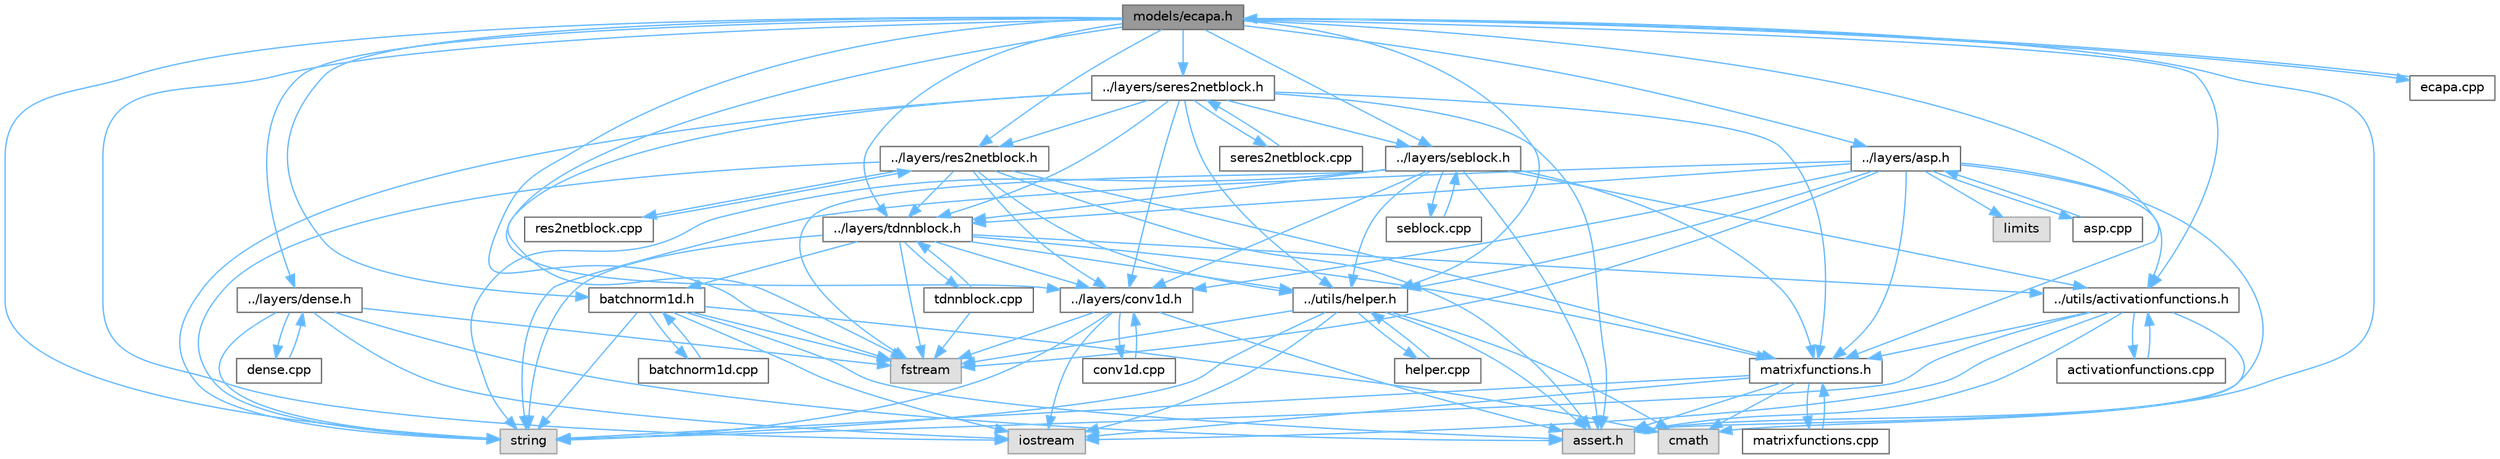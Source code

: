 digraph "models/ecapa.h"
{
 // LATEX_PDF_SIZE
  bgcolor="transparent";
  edge [fontname=Helvetica,fontsize=10,labelfontname=Helvetica,labelfontsize=10];
  node [fontname=Helvetica,fontsize=10,shape=box,height=0.2,width=0.4];
  Node1 [id="Node000001",label="models/ecapa.h",height=0.2,width=0.4,color="gray40", fillcolor="grey60", style="filled", fontcolor="black",tooltip=" "];
  Node1 -> Node2 [id="edge1_Node000001_Node000002",color="steelblue1",style="solid",tooltip=" "];
  Node2 [id="Node000002",label="iostream",height=0.2,width=0.4,color="grey60", fillcolor="#E0E0E0", style="filled",tooltip=" "];
  Node1 -> Node3 [id="edge2_Node000001_Node000003",color="steelblue1",style="solid",tooltip=" "];
  Node3 [id="Node000003",label="string",height=0.2,width=0.4,color="grey60", fillcolor="#E0E0E0", style="filled",tooltip=" "];
  Node1 -> Node4 [id="edge3_Node000001_Node000004",color="steelblue1",style="solid",tooltip=" "];
  Node4 [id="Node000004",label="assert.h",height=0.2,width=0.4,color="grey60", fillcolor="#E0E0E0", style="filled",tooltip=" "];
  Node1 -> Node5 [id="edge4_Node000001_Node000005",color="steelblue1",style="solid",tooltip=" "];
  Node5 [id="Node000005",label="fstream",height=0.2,width=0.4,color="grey60", fillcolor="#E0E0E0", style="filled",tooltip=" "];
  Node1 -> Node6 [id="edge5_Node000001_Node000006",color="steelblue1",style="solid",tooltip=" "];
  Node6 [id="Node000006",label="../layers/conv1d.h",height=0.2,width=0.4,color="grey40", fillcolor="white", style="filled",URL="$conv1d_8h.html",tooltip=" "];
  Node6 -> Node5 [id="edge6_Node000006_Node000005",color="steelblue1",style="solid",tooltip=" "];
  Node6 -> Node4 [id="edge7_Node000006_Node000004",color="steelblue1",style="solid",tooltip=" "];
  Node6 -> Node3 [id="edge8_Node000006_Node000003",color="steelblue1",style="solid",tooltip=" "];
  Node6 -> Node2 [id="edge9_Node000006_Node000002",color="steelblue1",style="solid",tooltip=" "];
  Node6 -> Node7 [id="edge10_Node000006_Node000007",color="steelblue1",style="solid",tooltip=" "];
  Node7 [id="Node000007",label="conv1d.cpp",height=0.2,width=0.4,color="grey40", fillcolor="white", style="filled",URL="$conv1d_8cpp_source.html",tooltip=" "];
  Node7 -> Node6 [id="edge11_Node000007_Node000006",color="steelblue1",style="solid",tooltip=" "];
  Node1 -> Node8 [id="edge12_Node000001_Node000008",color="steelblue1",style="solid",tooltip=" "];
  Node8 [id="Node000008",label="../layers/dense.h",height=0.2,width=0.4,color="grey40", fillcolor="white", style="filled",URL="$dense_8h_source.html",tooltip=" "];
  Node8 -> Node2 [id="edge13_Node000008_Node000002",color="steelblue1",style="solid",tooltip=" "];
  Node8 -> Node4 [id="edge14_Node000008_Node000004",color="steelblue1",style="solid",tooltip=" "];
  Node8 -> Node3 [id="edge15_Node000008_Node000003",color="steelblue1",style="solid",tooltip=" "];
  Node8 -> Node5 [id="edge16_Node000008_Node000005",color="steelblue1",style="solid",tooltip=" "];
  Node8 -> Node9 [id="edge17_Node000008_Node000009",color="steelblue1",style="solid",tooltip=" "];
  Node9 [id="Node000009",label="dense.cpp",height=0.2,width=0.4,color="grey40", fillcolor="white", style="filled",URL="$dense_8cpp.html",tooltip=" "];
  Node9 -> Node8 [id="edge18_Node000009_Node000008",color="steelblue1",style="solid",tooltip=" "];
  Node1 -> Node10 [id="edge19_Node000001_Node000010",color="steelblue1",style="solid",tooltip=" "];
  Node10 [id="Node000010",label="../layers/tdnnblock.h",height=0.2,width=0.4,color="grey40", fillcolor="white", style="filled",URL="$tdnnblock_8h.html",tooltip=" "];
  Node10 -> Node6 [id="edge20_Node000010_Node000006",color="steelblue1",style="solid",tooltip=" "];
  Node10 -> Node11 [id="edge21_Node000010_Node000011",color="steelblue1",style="solid",tooltip=" "];
  Node11 [id="Node000011",label="../utils/helper.h",height=0.2,width=0.4,color="grey40", fillcolor="white", style="filled",URL="$helper_8h.html",tooltip="Extra functions."];
  Node11 -> Node3 [id="edge22_Node000011_Node000003",color="steelblue1",style="solid",tooltip=" "];
  Node11 -> Node5 [id="edge23_Node000011_Node000005",color="steelblue1",style="solid",tooltip=" "];
  Node11 -> Node12 [id="edge24_Node000011_Node000012",color="steelblue1",style="solid",tooltip=" "];
  Node12 [id="Node000012",label="cmath",height=0.2,width=0.4,color="grey60", fillcolor="#E0E0E0", style="filled",tooltip=" "];
  Node11 -> Node2 [id="edge25_Node000011_Node000002",color="steelblue1",style="solid",tooltip=" "];
  Node11 -> Node4 [id="edge26_Node000011_Node000004",color="steelblue1",style="solid",tooltip=" "];
  Node11 -> Node13 [id="edge27_Node000011_Node000013",color="steelblue1",style="solid",tooltip=" "];
  Node13 [id="Node000013",label="helper.cpp",height=0.2,width=0.4,color="grey40", fillcolor="white", style="filled",URL="$helper_8cpp.html",tooltip="Extra functions."];
  Node13 -> Node11 [id="edge28_Node000013_Node000011",color="steelblue1",style="solid",tooltip=" "];
  Node10 -> Node14 [id="edge29_Node000010_Node000014",color="steelblue1",style="solid",tooltip=" "];
  Node14 [id="Node000014",label="../utils/activationfunctions.h",height=0.2,width=0.4,color="grey40", fillcolor="white", style="filled",URL="$activationfunctions_8h.html",tooltip="Consist of Activation functions used in ML."];
  Node14 -> Node3 [id="edge30_Node000014_Node000003",color="steelblue1",style="solid",tooltip=" "];
  Node14 -> Node12 [id="edge31_Node000014_Node000012",color="steelblue1",style="solid",tooltip=" "];
  Node14 -> Node2 [id="edge32_Node000014_Node000002",color="steelblue1",style="solid",tooltip=" "];
  Node14 -> Node4 [id="edge33_Node000014_Node000004",color="steelblue1",style="solid",tooltip=" "];
  Node14 -> Node15 [id="edge34_Node000014_Node000015",color="steelblue1",style="solid",tooltip=" "];
  Node15 [id="Node000015",label="matrixfunctions.h",height=0.2,width=0.4,color="grey40", fillcolor="white", style="filled",URL="$matrixfunctions_8h.html",tooltip="Matrix Functions."];
  Node15 -> Node3 [id="edge35_Node000015_Node000003",color="steelblue1",style="solid",tooltip=" "];
  Node15 -> Node12 [id="edge36_Node000015_Node000012",color="steelblue1",style="solid",tooltip=" "];
  Node15 -> Node2 [id="edge37_Node000015_Node000002",color="steelblue1",style="solid",tooltip=" "];
  Node15 -> Node4 [id="edge38_Node000015_Node000004",color="steelblue1",style="solid",tooltip=" "];
  Node15 -> Node16 [id="edge39_Node000015_Node000016",color="steelblue1",style="solid",tooltip=" "];
  Node16 [id="Node000016",label="matrixfunctions.cpp",height=0.2,width=0.4,color="grey40", fillcolor="white", style="filled",URL="$matrixfunctions_8cpp.html",tooltip="Matrix Functions."];
  Node16 -> Node15 [id="edge40_Node000016_Node000015",color="steelblue1",style="solid",tooltip=" "];
  Node14 -> Node17 [id="edge41_Node000014_Node000017",color="steelblue1",style="solid",tooltip=" "];
  Node17 [id="Node000017",label="activationfunctions.cpp",height=0.2,width=0.4,color="grey40", fillcolor="white", style="filled",URL="$activationfunctions_8cpp.html",tooltip="Consist of Activation functions used in ML."];
  Node17 -> Node14 [id="edge42_Node000017_Node000014",color="steelblue1",style="solid",tooltip=" "];
  Node10 -> Node15 [id="edge43_Node000010_Node000015",color="steelblue1",style="solid",tooltip=" "];
  Node10 -> Node18 [id="edge44_Node000010_Node000018",color="steelblue1",style="solid",tooltip=" "];
  Node18 [id="Node000018",label="batchnorm1d.h",height=0.2,width=0.4,color="grey40", fillcolor="white", style="filled",URL="$batchnorm1d_8h.html",tooltip=" "];
  Node18 -> Node12 [id="edge45_Node000018_Node000012",color="steelblue1",style="solid",tooltip=" "];
  Node18 -> Node5 [id="edge46_Node000018_Node000005",color="steelblue1",style="solid",tooltip=" "];
  Node18 -> Node4 [id="edge47_Node000018_Node000004",color="steelblue1",style="solid",tooltip=" "];
  Node18 -> Node3 [id="edge48_Node000018_Node000003",color="steelblue1",style="solid",tooltip=" "];
  Node18 -> Node2 [id="edge49_Node000018_Node000002",color="steelblue1",style="solid",tooltip=" "];
  Node18 -> Node19 [id="edge50_Node000018_Node000019",color="steelblue1",style="solid",tooltip=" "];
  Node19 [id="Node000019",label="batchnorm1d.cpp",height=0.2,width=0.4,color="grey40", fillcolor="white", style="filled",URL="$batchnorm1d_8cpp.html",tooltip=" "];
  Node19 -> Node18 [id="edge51_Node000019_Node000018",color="steelblue1",style="solid",tooltip=" "];
  Node10 -> Node3 [id="edge52_Node000010_Node000003",color="steelblue1",style="solid",tooltip=" "];
  Node10 -> Node5 [id="edge53_Node000010_Node000005",color="steelblue1",style="solid",tooltip=" "];
  Node10 -> Node20 [id="edge54_Node000010_Node000020",color="steelblue1",style="solid",tooltip=" "];
  Node20 [id="Node000020",label="tdnnblock.cpp",height=0.2,width=0.4,color="grey40", fillcolor="white", style="filled",URL="$tdnnblock_8cpp.html",tooltip=" "];
  Node20 -> Node10 [id="edge55_Node000020_Node000010",color="steelblue1",style="solid",tooltip=" "];
  Node20 -> Node5 [id="edge56_Node000020_Node000005",color="steelblue1",style="solid",tooltip=" "];
  Node1 -> Node21 [id="edge57_Node000001_Node000021",color="steelblue1",style="solid",tooltip=" "];
  Node21 [id="Node000021",label="../layers/res2netblock.h",height=0.2,width=0.4,color="grey40", fillcolor="white", style="filled",URL="$res2netblock_8h.html",tooltip=" "];
  Node21 -> Node6 [id="edge58_Node000021_Node000006",color="steelblue1",style="solid",tooltip=" "];
  Node21 -> Node11 [id="edge59_Node000021_Node000011",color="steelblue1",style="solid",tooltip=" "];
  Node21 -> Node15 [id="edge60_Node000021_Node000015",color="steelblue1",style="solid",tooltip=" "];
  Node21 -> Node10 [id="edge61_Node000021_Node000010",color="steelblue1",style="solid",tooltip=" "];
  Node21 -> Node3 [id="edge62_Node000021_Node000003",color="steelblue1",style="solid",tooltip=" "];
  Node21 -> Node4 [id="edge63_Node000021_Node000004",color="steelblue1",style="solid",tooltip=" "];
  Node21 -> Node22 [id="edge64_Node000021_Node000022",color="steelblue1",style="solid",tooltip=" "];
  Node22 [id="Node000022",label="res2netblock.cpp",height=0.2,width=0.4,color="grey40", fillcolor="white", style="filled",URL="$res2netblock_8cpp.html",tooltip=" "];
  Node22 -> Node21 [id="edge65_Node000022_Node000021",color="steelblue1",style="solid",tooltip=" "];
  Node1 -> Node23 [id="edge66_Node000001_Node000023",color="steelblue1",style="solid",tooltip=" "];
  Node23 [id="Node000023",label="../layers/seblock.h",height=0.2,width=0.4,color="grey40", fillcolor="white", style="filled",URL="$seblock_8h.html",tooltip=" "];
  Node23 -> Node6 [id="edge67_Node000023_Node000006",color="steelblue1",style="solid",tooltip=" "];
  Node23 -> Node11 [id="edge68_Node000023_Node000011",color="steelblue1",style="solid",tooltip=" "];
  Node23 -> Node14 [id="edge69_Node000023_Node000014",color="steelblue1",style="solid",tooltip=" "];
  Node23 -> Node15 [id="edge70_Node000023_Node000015",color="steelblue1",style="solid",tooltip=" "];
  Node23 -> Node10 [id="edge71_Node000023_Node000010",color="steelblue1",style="solid",tooltip=" "];
  Node23 -> Node3 [id="edge72_Node000023_Node000003",color="steelblue1",style="solid",tooltip=" "];
  Node23 -> Node4 [id="edge73_Node000023_Node000004",color="steelblue1",style="solid",tooltip=" "];
  Node23 -> Node5 [id="edge74_Node000023_Node000005",color="steelblue1",style="solid",tooltip=" "];
  Node23 -> Node24 [id="edge75_Node000023_Node000024",color="steelblue1",style="solid",tooltip=" "];
  Node24 [id="Node000024",label="seblock.cpp",height=0.2,width=0.4,color="grey40", fillcolor="white", style="filled",URL="$seblock_8cpp.html",tooltip=" "];
  Node24 -> Node23 [id="edge76_Node000024_Node000023",color="steelblue1",style="solid",tooltip=" "];
  Node1 -> Node25 [id="edge77_Node000001_Node000025",color="steelblue1",style="solid",tooltip=" "];
  Node25 [id="Node000025",label="../layers/seres2netblock.h",height=0.2,width=0.4,color="grey40", fillcolor="white", style="filled",URL="$seres2netblock_8h.html",tooltip=" "];
  Node25 -> Node6 [id="edge78_Node000025_Node000006",color="steelblue1",style="solid",tooltip=" "];
  Node25 -> Node11 [id="edge79_Node000025_Node000011",color="steelblue1",style="solid",tooltip=" "];
  Node25 -> Node15 [id="edge80_Node000025_Node000015",color="steelblue1",style="solid",tooltip=" "];
  Node25 -> Node10 [id="edge81_Node000025_Node000010",color="steelblue1",style="solid",tooltip=" "];
  Node25 -> Node21 [id="edge82_Node000025_Node000021",color="steelblue1",style="solid",tooltip=" "];
  Node25 -> Node23 [id="edge83_Node000025_Node000023",color="steelblue1",style="solid",tooltip=" "];
  Node25 -> Node3 [id="edge84_Node000025_Node000003",color="steelblue1",style="solid",tooltip=" "];
  Node25 -> Node4 [id="edge85_Node000025_Node000004",color="steelblue1",style="solid",tooltip=" "];
  Node25 -> Node5 [id="edge86_Node000025_Node000005",color="steelblue1",style="solid",tooltip=" "];
  Node25 -> Node26 [id="edge87_Node000025_Node000026",color="steelblue1",style="solid",tooltip=" "];
  Node26 [id="Node000026",label="seres2netblock.cpp",height=0.2,width=0.4,color="grey40", fillcolor="white", style="filled",URL="$seres2netblock_8cpp.html",tooltip=" "];
  Node26 -> Node25 [id="edge88_Node000026_Node000025",color="steelblue1",style="solid",tooltip=" "];
  Node1 -> Node18 [id="edge89_Node000001_Node000018",color="steelblue1",style="solid",tooltip=" "];
  Node1 -> Node27 [id="edge90_Node000001_Node000027",color="steelblue1",style="solid",tooltip=" "];
  Node27 [id="Node000027",label="../layers/asp.h",height=0.2,width=0.4,color="grey40", fillcolor="white", style="filled",URL="$asp_8h.html",tooltip=" "];
  Node27 -> Node6 [id="edge91_Node000027_Node000006",color="steelblue1",style="solid",tooltip=" "];
  Node27 -> Node11 [id="edge92_Node000027_Node000011",color="steelblue1",style="solid",tooltip=" "];
  Node27 -> Node15 [id="edge93_Node000027_Node000015",color="steelblue1",style="solid",tooltip=" "];
  Node27 -> Node14 [id="edge94_Node000027_Node000014",color="steelblue1",style="solid",tooltip=" "];
  Node27 -> Node10 [id="edge95_Node000027_Node000010",color="steelblue1",style="solid",tooltip=" "];
  Node27 -> Node3 [id="edge96_Node000027_Node000003",color="steelblue1",style="solid",tooltip=" "];
  Node27 -> Node4 [id="edge97_Node000027_Node000004",color="steelblue1",style="solid",tooltip=" "];
  Node27 -> Node28 [id="edge98_Node000027_Node000028",color="steelblue1",style="solid",tooltip=" "];
  Node28 [id="Node000028",label="limits",height=0.2,width=0.4,color="grey60", fillcolor="#E0E0E0", style="filled",tooltip=" "];
  Node27 -> Node5 [id="edge99_Node000027_Node000005",color="steelblue1",style="solid",tooltip=" "];
  Node27 -> Node29 [id="edge100_Node000027_Node000029",color="steelblue1",style="solid",tooltip=" "];
  Node29 [id="Node000029",label="asp.cpp",height=0.2,width=0.4,color="grey40", fillcolor="white", style="filled",URL="$asp_8cpp.html",tooltip=" "];
  Node29 -> Node27 [id="edge101_Node000029_Node000027",color="steelblue1",style="solid",tooltip=" "];
  Node1 -> Node11 [id="edge102_Node000001_Node000011",color="steelblue1",style="solid",tooltip=" "];
  Node1 -> Node14 [id="edge103_Node000001_Node000014",color="steelblue1",style="solid",tooltip=" "];
  Node1 -> Node15 [id="edge104_Node000001_Node000015",color="steelblue1",style="solid",tooltip=" "];
  Node1 -> Node30 [id="edge105_Node000001_Node000030",color="steelblue1",style="solid",tooltip=" "];
  Node30 [id="Node000030",label="ecapa.cpp",height=0.2,width=0.4,color="grey40", fillcolor="white", style="filled",URL="$ecapa_8cpp.html",tooltip=" "];
  Node30 -> Node1 [id="edge106_Node000030_Node000001",color="steelblue1",style="solid",tooltip=" "];
}
